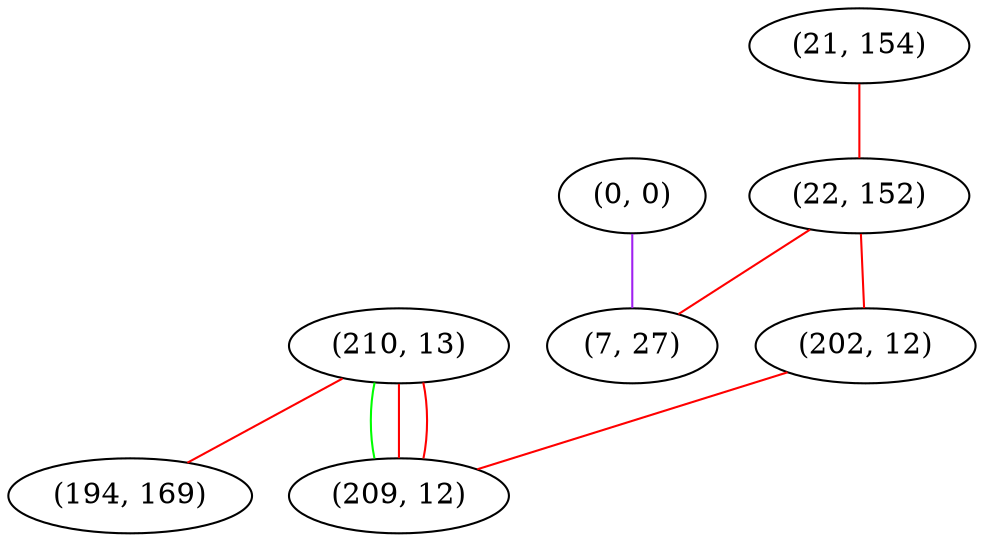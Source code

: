 graph "" {
"(210, 13)";
"(0, 0)";
"(21, 154)";
"(22, 152)";
"(194, 169)";
"(7, 27)";
"(202, 12)";
"(209, 12)";
"(210, 13)" -- "(194, 169)"  [color=red, key=0, weight=1];
"(210, 13)" -- "(209, 12)"  [color=green, key=0, weight=2];
"(210, 13)" -- "(209, 12)"  [color=red, key=1, weight=1];
"(210, 13)" -- "(209, 12)"  [color=red, key=2, weight=1];
"(0, 0)" -- "(7, 27)"  [color=purple, key=0, weight=4];
"(21, 154)" -- "(22, 152)"  [color=red, key=0, weight=1];
"(22, 152)" -- "(7, 27)"  [color=red, key=0, weight=1];
"(22, 152)" -- "(202, 12)"  [color=red, key=0, weight=1];
"(202, 12)" -- "(209, 12)"  [color=red, key=0, weight=1];
}
